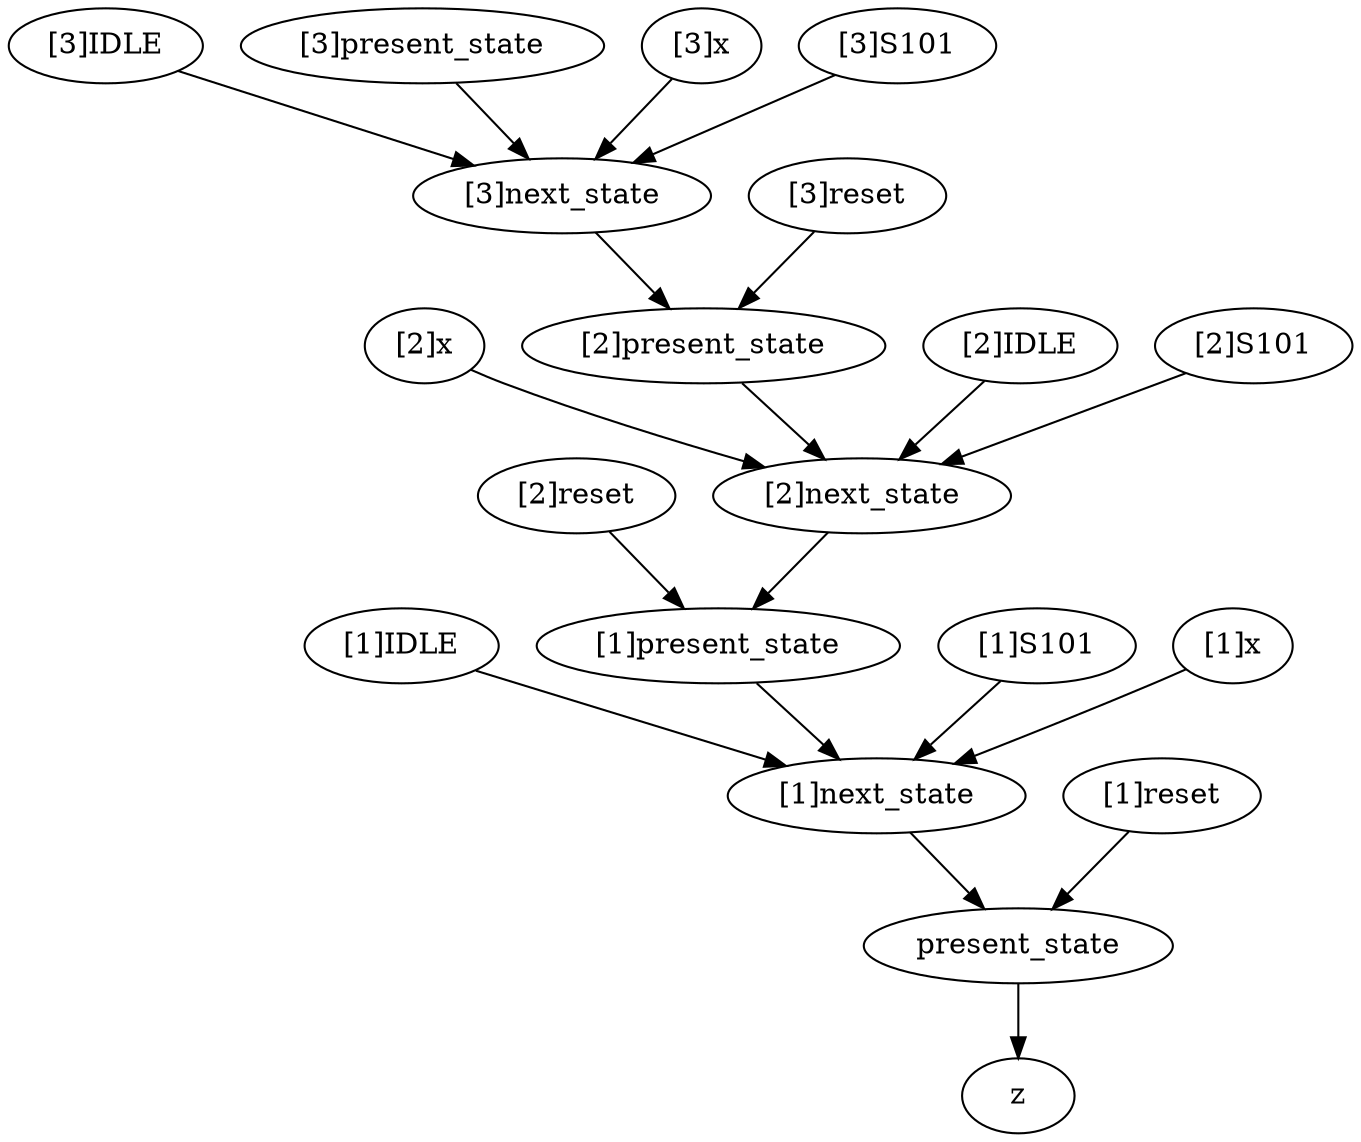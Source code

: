 strict digraph "" {
	"[1]IDLE"	[complexity=21,
		importance=2.8198756048,
		rank=0.134279790705];
	"[1]next_state"	[complexity=5,
		importance=0.68530016128,
		rank=0.137060032256];
	"[1]IDLE" -> "[1]next_state";
	"[2]reset"	[complexity=7,
		importance=7.4782613982,
		rank=1.06832305689];
	"[1]present_state"	[complexity=6,
		importance=3.69979321926,
		rank=0.61663220321];
	"[2]reset" -> "[1]present_state";
	"[1]S101"	[complexity=9,
		importance=0.76397512096,
		rank=0.0848861245511];
	"[1]S101" -> "[1]next_state";
	"[2]next_state"	[complexity=8,
		importance=4.01035176745,
		rank=0.501293970932];
	"[2]next_state" -> "[1]present_state";
	"[3]IDLE"	[complexity=27,
		importance=82.621114153,
		rank=3.06004126492];
	"[3]next_state"	[complexity=11,
		importance=20.6356097983,
		rank=1.87596452712];
	"[3]IDLE" -> "[3]next_state";
	"[2]x"	[complexity=28,
		importance=20.1304337969,
		rank=0.718944064177];
	"[2]x" -> "[2]next_state";
	present_state	[complexity=3,
		importance=0.374741613087,
		rank=0.124913871029];
	"[1]next_state" -> present_state;
	"[3]present_state"	[complexity=12,
		importance=103.451341404,
		rank=8.62094511704];
	"[3]present_state" -> "[3]next_state";
	"[1]x"	[complexity=25,
		importance=3.50517576608,
		rank=0.140207030643];
	"[1]x" -> "[1]next_state";
	"[1]present_state" -> "[1]next_state";
	"[2]present_state"	[complexity=9,
		importance=20.3250512501,
		rank=2.25833902779];
	"[2]present_state" -> "[2]next_state";
	"[3]x"	[complexity=31,
		importance=103.256723951,
		rank=3.33086206294];
	"[3]x" -> "[3]next_state";
	"[3]next_state" -> "[2]present_state";
	"[2]IDLE"	[complexity=24,
		importance=16.1200820295,
		rank=0.671670084562];
	"[2]IDLE" -> "[2]next_state";
	z	[complexity=0,
		importance=0.101449200226,
		rank=0.0];
	present_state -> z;
	"[3]S101"	[complexity=15,
		importance=20.714284758,
		rank=1.3809523172];
	"[3]S101" -> "[3]next_state";
	"[1]reset"	[complexity=4,
		importance=0.828158185853,
		rank=0.207039546463];
	"[1]reset" -> present_state;
	"[3]reset"	[complexity=10,
		importance=40.7287774599,
		rank=4.07287774599];
	"[3]reset" -> "[2]present_state";
	"[2]S101"	[complexity=12,
		importance=4.08902672713,
		rank=0.340752227261];
	"[2]S101" -> "[2]next_state";
}
